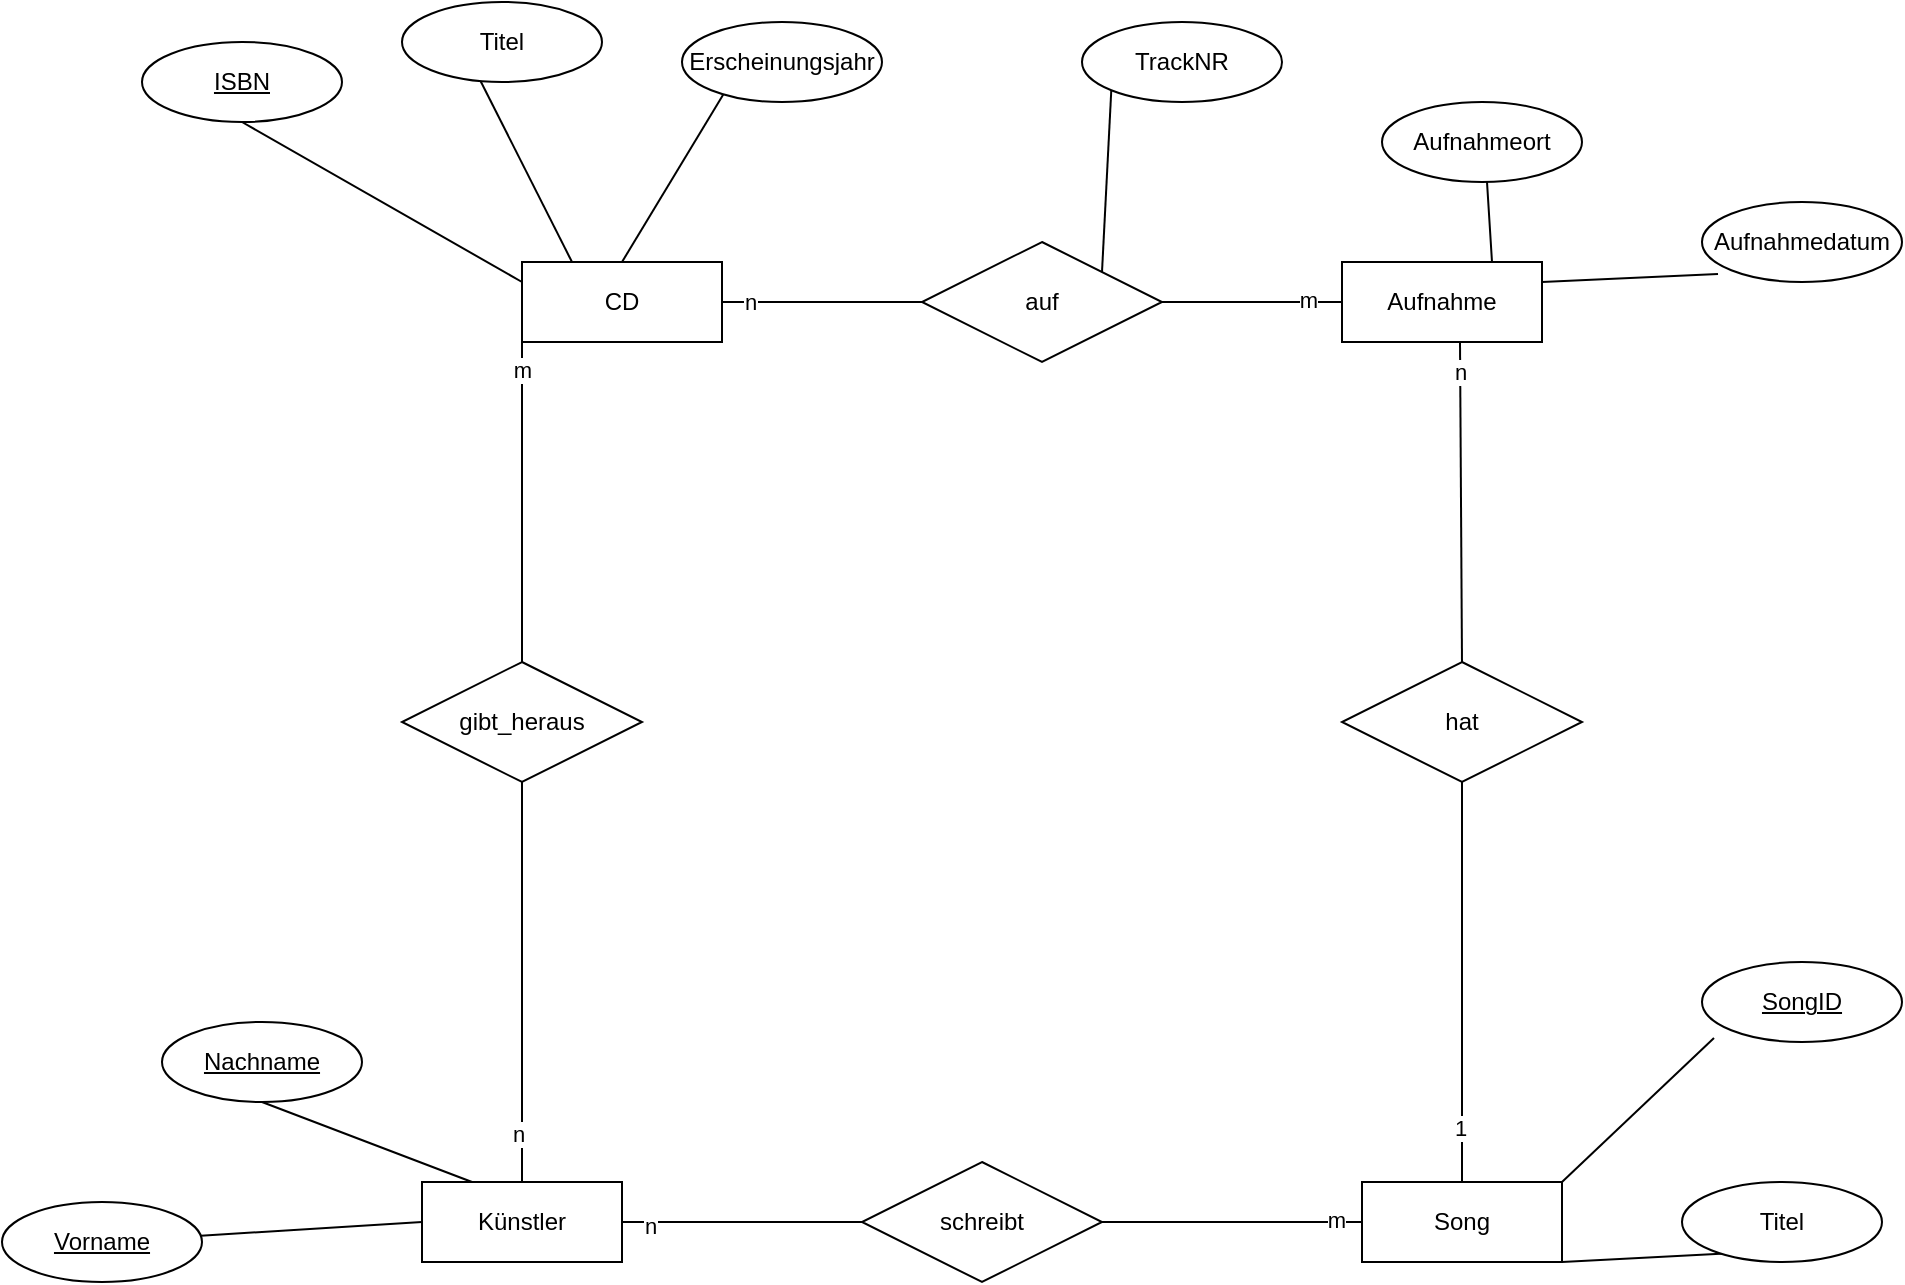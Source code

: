 <mxfile version="21.0.6" type="device"><diagram id="R2lEEEUBdFMjLlhIrx00" name="Page-1"><mxGraphModel dx="1393" dy="789" grid="1" gridSize="10" guides="1" tooltips="1" connect="1" arrows="1" fold="1" page="1" pageScale="1" pageWidth="1920" pageHeight="1200" math="0" shadow="0" extFonts="Permanent Marker^https://fonts.googleapis.com/css?family=Permanent+Marker"><root><mxCell id="0"/><mxCell id="1" parent="0"/><mxCell id="V2JDKywIQx65jpfbIoOe-8" style="rounded=0;orthogonalLoop=1;jettySize=auto;html=1;exitX=0;exitY=0.5;exitDx=0;exitDy=0;endArrow=none;endFill=0;" edge="1" parent="1" source="V2JDKywIQx65jpfbIoOe-5" target="V2JDKywIQx65jpfbIoOe-6"><mxGeometry relative="1" as="geometry"/></mxCell><mxCell id="V2JDKywIQx65jpfbIoOe-14" style="rounded=0;orthogonalLoop=1;jettySize=auto;html=1;exitX=1;exitY=0.5;exitDx=0;exitDy=0;entryX=0;entryY=0.5;entryDx=0;entryDy=0;endArrow=none;endFill=0;" edge="1" parent="1" source="V2JDKywIQx65jpfbIoOe-5" target="V2JDKywIQx65jpfbIoOe-13"><mxGeometry relative="1" as="geometry"/></mxCell><mxCell id="V2JDKywIQx65jpfbIoOe-66" value="n" style="edgeLabel;html=1;align=center;verticalAlign=middle;resizable=0;points=[];" vertex="1" connectable="0" parent="V2JDKywIQx65jpfbIoOe-14"><mxGeometry x="-0.763" y="-2" relative="1" as="geometry"><mxPoint as="offset"/></mxGeometry></mxCell><mxCell id="V2JDKywIQx65jpfbIoOe-33" style="rounded=0;orthogonalLoop=1;jettySize=auto;html=1;exitX=0.25;exitY=0;exitDx=0;exitDy=0;entryX=0.5;entryY=1;entryDx=0;entryDy=0;endArrow=none;endFill=0;" edge="1" parent="1" source="V2JDKywIQx65jpfbIoOe-5" target="V2JDKywIQx65jpfbIoOe-7"><mxGeometry relative="1" as="geometry"/></mxCell><mxCell id="V2JDKywIQx65jpfbIoOe-48" style="rounded=0;orthogonalLoop=1;jettySize=auto;html=1;exitX=0.5;exitY=0;exitDx=0;exitDy=0;entryX=0.5;entryY=1;entryDx=0;entryDy=0;endArrow=none;endFill=0;" edge="1" parent="1" source="V2JDKywIQx65jpfbIoOe-5" target="V2JDKywIQx65jpfbIoOe-27"><mxGeometry relative="1" as="geometry"/></mxCell><mxCell id="V2JDKywIQx65jpfbIoOe-60" value="n" style="edgeLabel;html=1;align=center;verticalAlign=middle;resizable=0;points=[];" vertex="1" connectable="0" parent="V2JDKywIQx65jpfbIoOe-48"><mxGeometry x="-0.759" y="2" relative="1" as="geometry"><mxPoint as="offset"/></mxGeometry></mxCell><mxCell id="V2JDKywIQx65jpfbIoOe-5" value="Künstler" style="whiteSpace=wrap;html=1;align=center;" vertex="1" parent="1"><mxGeometry x="660" y="780" width="100" height="40" as="geometry"/></mxCell><mxCell id="V2JDKywIQx65jpfbIoOe-6" value="Vorname" style="ellipse;whiteSpace=wrap;html=1;align=center;fontStyle=4" vertex="1" parent="1"><mxGeometry x="450" y="790" width="100" height="40" as="geometry"/></mxCell><mxCell id="V2JDKywIQx65jpfbIoOe-7" value="Nachname" style="ellipse;whiteSpace=wrap;html=1;align=center;fontStyle=4" vertex="1" parent="1"><mxGeometry x="530" y="700" width="100" height="40" as="geometry"/></mxCell><mxCell id="V2JDKywIQx65jpfbIoOe-12" style="rounded=0;orthogonalLoop=1;jettySize=auto;html=1;exitX=1;exitY=1;exitDx=0;exitDy=0;entryX=0.36;entryY=0.875;entryDx=0;entryDy=0;entryPerimeter=0;endArrow=none;endFill=0;" edge="1" parent="1" source="V2JDKywIQx65jpfbIoOe-10" target="V2JDKywIQx65jpfbIoOe-11"><mxGeometry relative="1" as="geometry"/></mxCell><mxCell id="V2JDKywIQx65jpfbIoOe-15" style="rounded=0;orthogonalLoop=1;jettySize=auto;html=1;exitX=0;exitY=0.5;exitDx=0;exitDy=0;entryX=1;entryY=0.5;entryDx=0;entryDy=0;endArrow=none;endFill=0;" edge="1" parent="1" source="V2JDKywIQx65jpfbIoOe-10" target="V2JDKywIQx65jpfbIoOe-13"><mxGeometry relative="1" as="geometry"/></mxCell><mxCell id="V2JDKywIQx65jpfbIoOe-85" value="m" style="edgeLabel;html=1;align=center;verticalAlign=middle;resizable=0;points=[];" vertex="1" connectable="0" parent="V2JDKywIQx65jpfbIoOe-15"><mxGeometry x="-0.801" y="-1" relative="1" as="geometry"><mxPoint as="offset"/></mxGeometry></mxCell><mxCell id="V2JDKywIQx65jpfbIoOe-20" style="rounded=0;orthogonalLoop=1;jettySize=auto;html=1;exitX=1;exitY=0;exitDx=0;exitDy=0;entryX=0.06;entryY=0.95;entryDx=0;entryDy=0;entryPerimeter=0;endArrow=none;endFill=0;" edge="1" parent="1" source="V2JDKywIQx65jpfbIoOe-10" target="V2JDKywIQx65jpfbIoOe-19"><mxGeometry relative="1" as="geometry"/></mxCell><mxCell id="V2JDKywIQx65jpfbIoOe-24" style="rounded=0;orthogonalLoop=1;jettySize=auto;html=1;exitX=0.75;exitY=0;exitDx=0;exitDy=0;entryX=0.5;entryY=0;entryDx=0;entryDy=0;endArrow=none;endFill=0;" edge="1" parent="1" source="V2JDKywIQx65jpfbIoOe-69" target="V2JDKywIQx65jpfbIoOe-23"><mxGeometry relative="1" as="geometry"><mxPoint x="1161.04" y="394.98" as="sourcePoint"/></mxGeometry></mxCell><mxCell id="V2JDKywIQx65jpfbIoOe-79" style="rounded=0;orthogonalLoop=1;jettySize=auto;html=1;exitX=0.5;exitY=0;exitDx=0;exitDy=0;entryX=0.5;entryY=1;entryDx=0;entryDy=0;endArrow=none;endFill=0;" edge="1" parent="1" source="V2JDKywIQx65jpfbIoOe-10" target="V2JDKywIQx65jpfbIoOe-78"><mxGeometry relative="1" as="geometry"/></mxCell><mxCell id="V2JDKywIQx65jpfbIoOe-81" value="1" style="edgeLabel;html=1;align=center;verticalAlign=middle;resizable=0;points=[];" vertex="1" connectable="0" parent="V2JDKywIQx65jpfbIoOe-79"><mxGeometry x="-0.725" y="1" relative="1" as="geometry"><mxPoint as="offset"/></mxGeometry></mxCell><mxCell id="V2JDKywIQx65jpfbIoOe-10" value="Song" style="whiteSpace=wrap;html=1;align=center;" vertex="1" parent="1"><mxGeometry x="1130" y="780" width="100" height="40" as="geometry"/></mxCell><mxCell id="V2JDKywIQx65jpfbIoOe-11" value="Titel" style="ellipse;whiteSpace=wrap;html=1;align=center;" vertex="1" parent="1"><mxGeometry x="1290" y="780" width="100" height="40" as="geometry"/></mxCell><mxCell id="V2JDKywIQx65jpfbIoOe-13" value="schreibt" style="shape=rhombus;perimeter=rhombusPerimeter;whiteSpace=wrap;html=1;align=center;" vertex="1" parent="1"><mxGeometry x="880" y="770" width="120" height="60" as="geometry"/></mxCell><mxCell id="V2JDKywIQx65jpfbIoOe-19" value="SongID" style="ellipse;whiteSpace=wrap;html=1;align=center;fontStyle=4;" vertex="1" parent="1"><mxGeometry x="1300" y="670" width="100" height="40" as="geometry"/></mxCell><mxCell id="V2JDKywIQx65jpfbIoOe-21" value="Aufnahmedatum" style="ellipse;whiteSpace=wrap;html=1;align=center;" vertex="1" parent="1"><mxGeometry x="1300" y="290" width="100" height="40" as="geometry"/></mxCell><mxCell id="V2JDKywIQx65jpfbIoOe-23" value="Aufnahmeort" style="ellipse;whiteSpace=wrap;html=1;align=center;" vertex="1" parent="1"><mxGeometry x="1140" y="240" width="100" height="40" as="geometry"/></mxCell><mxCell id="V2JDKywIQx65jpfbIoOe-41" style="rounded=0;orthogonalLoop=1;jettySize=auto;html=1;exitX=0;exitY=0.25;exitDx=0;exitDy=0;entryX=0.5;entryY=1;entryDx=0;entryDy=0;endArrow=none;endFill=0;" edge="1" parent="1" source="V2JDKywIQx65jpfbIoOe-26" target="V2JDKywIQx65jpfbIoOe-40"><mxGeometry relative="1" as="geometry"/></mxCell><mxCell id="V2JDKywIQx65jpfbIoOe-44" style="rounded=0;orthogonalLoop=1;jettySize=auto;html=1;exitX=0.25;exitY=0;exitDx=0;exitDy=0;entryX=0.38;entryY=0.925;entryDx=0;entryDy=0;entryPerimeter=0;endArrow=none;endFill=0;" edge="1" parent="1" source="V2JDKywIQx65jpfbIoOe-26" target="V2JDKywIQx65jpfbIoOe-42"><mxGeometry relative="1" as="geometry"/></mxCell><mxCell id="V2JDKywIQx65jpfbIoOe-45" style="rounded=0;orthogonalLoop=1;jettySize=auto;html=1;exitX=0.5;exitY=0;exitDx=0;exitDy=0;entryX=0.22;entryY=0.85;entryDx=0;entryDy=0;entryPerimeter=0;endArrow=none;endFill=0;" edge="1" parent="1" source="V2JDKywIQx65jpfbIoOe-26" target="V2JDKywIQx65jpfbIoOe-43"><mxGeometry relative="1" as="geometry"/></mxCell><mxCell id="V2JDKywIQx65jpfbIoOe-26" value="CD" style="whiteSpace=wrap;html=1;align=center;" vertex="1" parent="1"><mxGeometry x="710" y="320" width="100" height="40" as="geometry"/></mxCell><mxCell id="V2JDKywIQx65jpfbIoOe-36" style="rounded=0;orthogonalLoop=1;jettySize=auto;html=1;exitX=0.5;exitY=0;exitDx=0;exitDy=0;endArrow=none;endFill=0;entryX=0;entryY=1;entryDx=0;entryDy=0;" edge="1" parent="1" source="V2JDKywIQx65jpfbIoOe-27" target="V2JDKywIQx65jpfbIoOe-26"><mxGeometry relative="1" as="geometry"><mxPoint x="840" y="360" as="targetPoint"/></mxGeometry></mxCell><mxCell id="V2JDKywIQx65jpfbIoOe-91" value="m" style="edgeLabel;html=1;align=center;verticalAlign=middle;resizable=0;points=[];" vertex="1" connectable="0" parent="V2JDKywIQx65jpfbIoOe-36"><mxGeometry x="0.825" relative="1" as="geometry"><mxPoint as="offset"/></mxGeometry></mxCell><mxCell id="V2JDKywIQx65jpfbIoOe-27" value="gibt_heraus" style="shape=rhombus;perimeter=rhombusPerimeter;whiteSpace=wrap;html=1;align=center;" vertex="1" parent="1"><mxGeometry x="650" y="520" width="120" height="60" as="geometry"/></mxCell><mxCell id="V2JDKywIQx65jpfbIoOe-47" style="rounded=0;orthogonalLoop=1;jettySize=auto;html=1;exitX=1;exitY=0;exitDx=0;exitDy=0;entryX=0;entryY=1;entryDx=0;entryDy=0;endArrow=none;endFill=0;" edge="1" parent="1" source="V2JDKywIQx65jpfbIoOe-30" target="V2JDKywIQx65jpfbIoOe-46"><mxGeometry relative="1" as="geometry"/></mxCell><mxCell id="V2JDKywIQx65jpfbIoOe-49" style="rounded=0;orthogonalLoop=1;jettySize=auto;html=1;exitX=0;exitY=0.5;exitDx=0;exitDy=0;entryX=1;entryY=0.5;entryDx=0;entryDy=0;endArrow=none;endFill=0;" edge="1" parent="1" source="V2JDKywIQx65jpfbIoOe-30" target="V2JDKywIQx65jpfbIoOe-26"><mxGeometry relative="1" as="geometry"/></mxCell><mxCell id="V2JDKywIQx65jpfbIoOe-86" value="n" style="edgeLabel;html=1;align=center;verticalAlign=middle;resizable=0;points=[];" vertex="1" connectable="0" parent="V2JDKywIQx65jpfbIoOe-49"><mxGeometry x="0.717" relative="1" as="geometry"><mxPoint as="offset"/></mxGeometry></mxCell><mxCell id="V2JDKywIQx65jpfbIoOe-88" style="rounded=0;orthogonalLoop=1;jettySize=auto;html=1;exitX=1;exitY=0.5;exitDx=0;exitDy=0;entryX=0;entryY=0.5;entryDx=0;entryDy=0;endArrow=none;endFill=0;" edge="1" parent="1" source="V2JDKywIQx65jpfbIoOe-30" target="V2JDKywIQx65jpfbIoOe-69"><mxGeometry relative="1" as="geometry"/></mxCell><mxCell id="V2JDKywIQx65jpfbIoOe-90" value="m" style="edgeLabel;html=1;align=center;verticalAlign=middle;resizable=0;points=[];" vertex="1" connectable="0" parent="V2JDKywIQx65jpfbIoOe-88"><mxGeometry x="0.622" y="1" relative="1" as="geometry"><mxPoint as="offset"/></mxGeometry></mxCell><mxCell id="V2JDKywIQx65jpfbIoOe-30" value="auf" style="shape=rhombus;perimeter=rhombusPerimeter;whiteSpace=wrap;html=1;align=center;" vertex="1" parent="1"><mxGeometry x="910" y="310" width="120" height="60" as="geometry"/></mxCell><mxCell id="V2JDKywIQx65jpfbIoOe-40" value="ISBN" style="ellipse;whiteSpace=wrap;html=1;align=center;fontStyle=4;" vertex="1" parent="1"><mxGeometry x="520" y="210" width="100" height="40" as="geometry"/></mxCell><mxCell id="V2JDKywIQx65jpfbIoOe-42" value="Titel" style="ellipse;whiteSpace=wrap;html=1;align=center;" vertex="1" parent="1"><mxGeometry x="650" y="190" width="100" height="40" as="geometry"/></mxCell><mxCell id="V2JDKywIQx65jpfbIoOe-43" value="Erscheinungsjahr" style="ellipse;whiteSpace=wrap;html=1;align=center;" vertex="1" parent="1"><mxGeometry x="790" y="200" width="100" height="40" as="geometry"/></mxCell><mxCell id="V2JDKywIQx65jpfbIoOe-46" value="TrackNR" style="ellipse;whiteSpace=wrap;html=1;align=center;" vertex="1" parent="1"><mxGeometry x="990" y="200" width="100" height="40" as="geometry"/></mxCell><mxCell id="V2JDKywIQx65jpfbIoOe-84" style="rounded=0;orthogonalLoop=1;jettySize=auto;html=1;exitX=1;exitY=0.25;exitDx=0;exitDy=0;entryX=0.08;entryY=0.9;entryDx=0;entryDy=0;entryPerimeter=0;endArrow=none;endFill=0;" edge="1" parent="1" source="V2JDKywIQx65jpfbIoOe-69" target="V2JDKywIQx65jpfbIoOe-21"><mxGeometry relative="1" as="geometry"/></mxCell><mxCell id="V2JDKywIQx65jpfbIoOe-69" value="Aufnahme" style="whiteSpace=wrap;html=1;align=center;" vertex="1" parent="1"><mxGeometry x="1120" y="320" width="100" height="40" as="geometry"/></mxCell><mxCell id="V2JDKywIQx65jpfbIoOe-80" style="rounded=0;orthogonalLoop=1;jettySize=auto;html=1;exitX=0.5;exitY=0;exitDx=0;exitDy=0;entryX=0.59;entryY=1;entryDx=0;entryDy=0;entryPerimeter=0;endArrow=none;endFill=0;" edge="1" parent="1" source="V2JDKywIQx65jpfbIoOe-78" target="V2JDKywIQx65jpfbIoOe-69"><mxGeometry relative="1" as="geometry"/></mxCell><mxCell id="V2JDKywIQx65jpfbIoOe-82" value="n" style="edgeLabel;html=1;align=center;verticalAlign=middle;resizable=0;points=[];" vertex="1" connectable="0" parent="V2JDKywIQx65jpfbIoOe-80"><mxGeometry x="0.815" relative="1" as="geometry"><mxPoint as="offset"/></mxGeometry></mxCell><mxCell id="V2JDKywIQx65jpfbIoOe-78" value="hat" style="shape=rhombus;perimeter=rhombusPerimeter;whiteSpace=wrap;html=1;align=center;" vertex="1" parent="1"><mxGeometry x="1120" y="520" width="120" height="60" as="geometry"/></mxCell></root></mxGraphModel></diagram></mxfile>